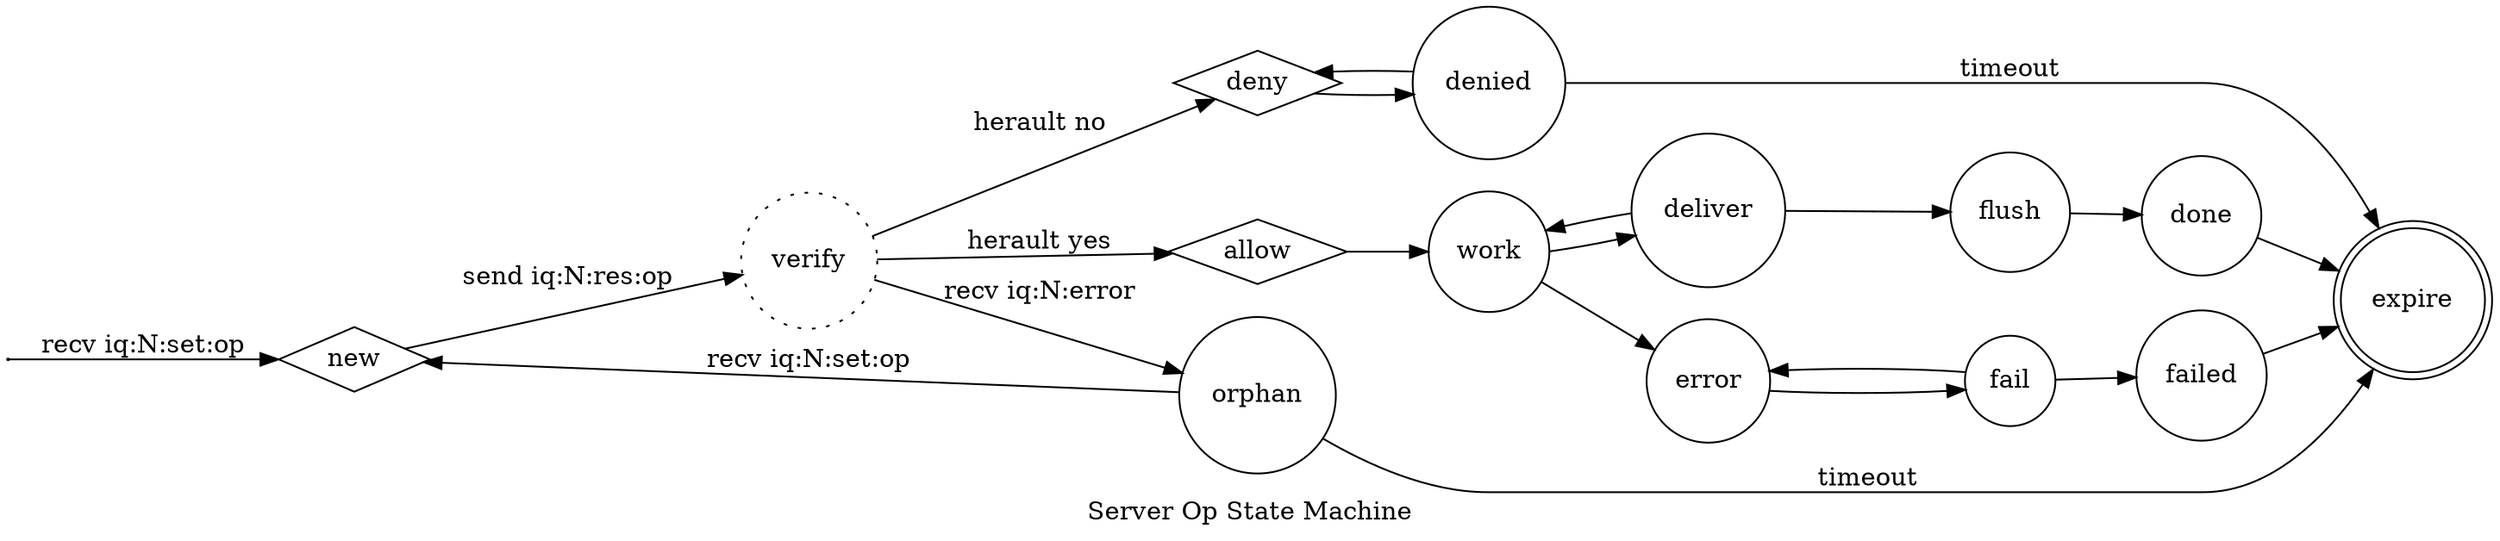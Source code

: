 // Copyright 2008, Engine Yard, Inc.
graph op_server {
	collapse=true;
	remincross=true;
	overlap=scale;
	splines=true;
	constraint=true;

	rankdir=LR;
	node [shape=circle];
	edge [dir=forward];
	start=start;

	start [label="" height=0.0 width=0.0];

	new [shape=diamond];
	verify [style=dotted];
	deny [shape=diamond];
	denied;
	allow [shape=diamond];
	work;
	deliver;
	error;
	orphan;
	fail;
	failed;
	flush;
	done;
	expire [shape=doublecircle];

	start -- new [label="recv iq:N:set:op"];
	new -- verify [label="send iq:N:res:op"];
	verify -- orphan [label="recv iq:N:error"];
	orphan -- expire [label="timeout"];
	orphan -- new [label="recv iq:N:set:op"];
	verify -- allow [label="herault yes"];
	verify -- deny [label="herault no"];
	deny -- denied ;
	denied -- deny;
	denied -- expire [label="timeout"];
	allow -- work;
	work -- deliver;
	deliver -- work;
	deliver -- flush;
	flush -- done;
	done -- expire;
	work -- error;
	error -- fail;
	fail -- error;
	fail -- failed;
	failed -- expire;

	label="Server Op State Machine";
}
